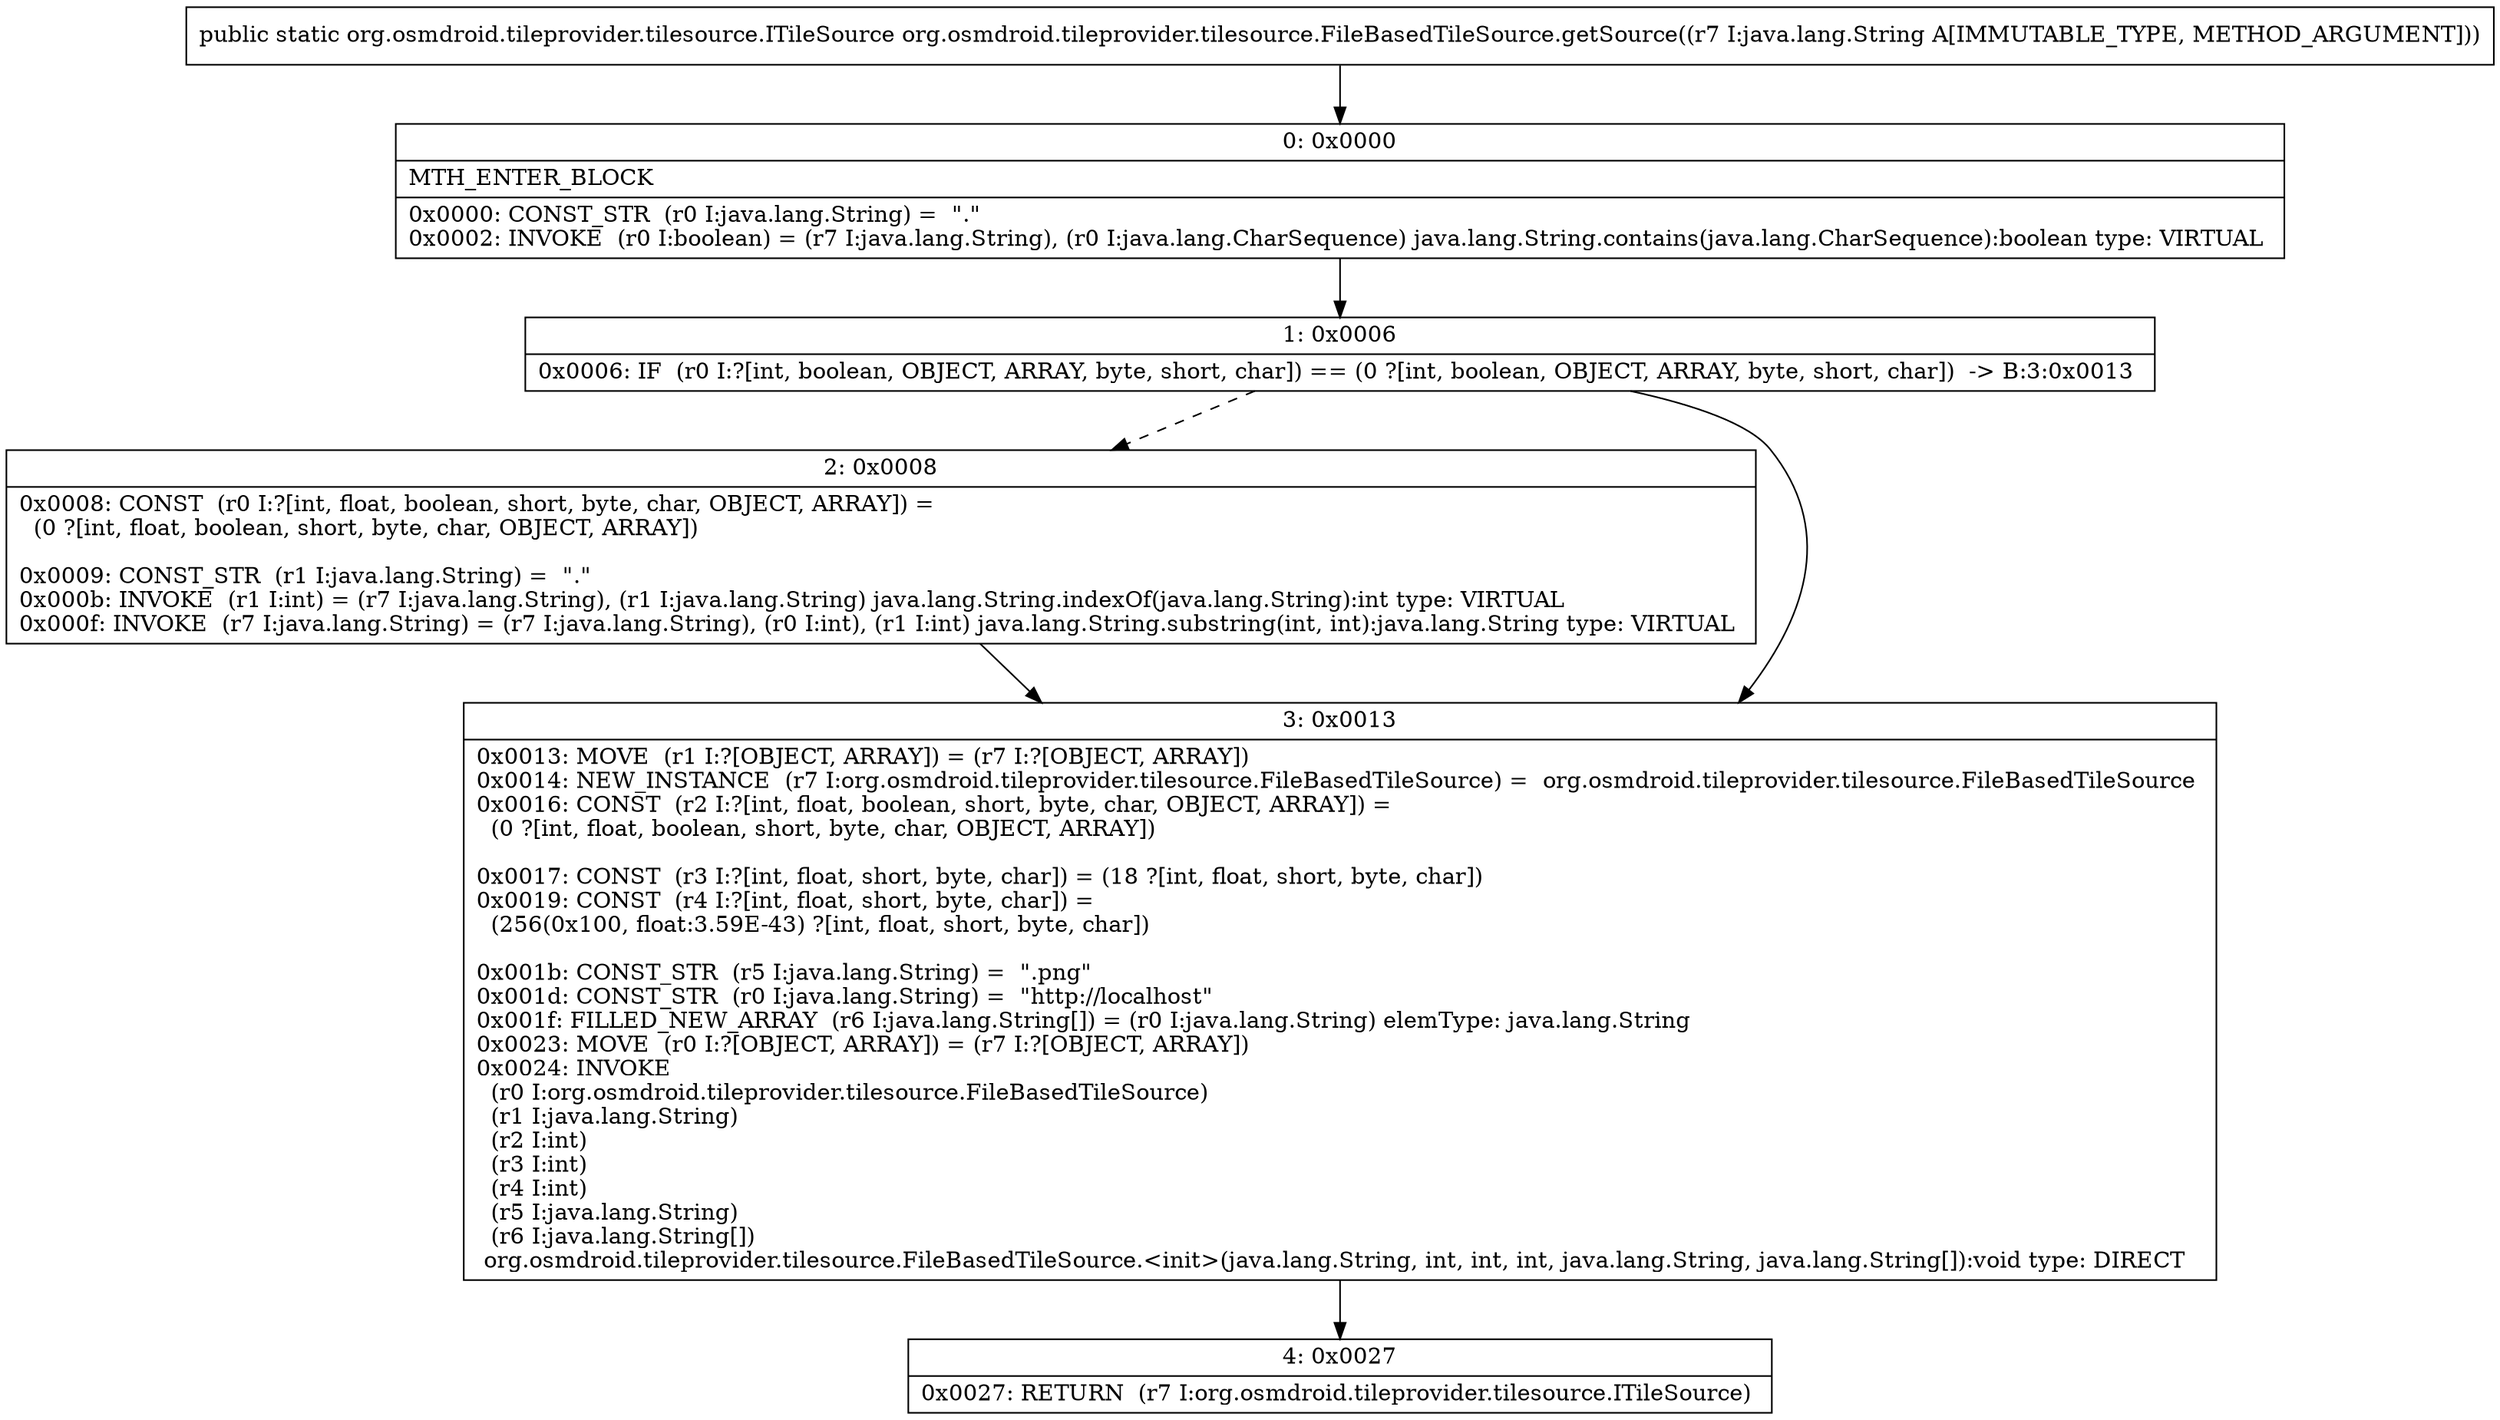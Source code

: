 digraph "CFG fororg.osmdroid.tileprovider.tilesource.FileBasedTileSource.getSource(Ljava\/lang\/String;)Lorg\/osmdroid\/tileprovider\/tilesource\/ITileSource;" {
Node_0 [shape=record,label="{0\:\ 0x0000|MTH_ENTER_BLOCK\l|0x0000: CONST_STR  (r0 I:java.lang.String) =  \".\" \l0x0002: INVOKE  (r0 I:boolean) = (r7 I:java.lang.String), (r0 I:java.lang.CharSequence) java.lang.String.contains(java.lang.CharSequence):boolean type: VIRTUAL \l}"];
Node_1 [shape=record,label="{1\:\ 0x0006|0x0006: IF  (r0 I:?[int, boolean, OBJECT, ARRAY, byte, short, char]) == (0 ?[int, boolean, OBJECT, ARRAY, byte, short, char])  \-\> B:3:0x0013 \l}"];
Node_2 [shape=record,label="{2\:\ 0x0008|0x0008: CONST  (r0 I:?[int, float, boolean, short, byte, char, OBJECT, ARRAY]) = \l  (0 ?[int, float, boolean, short, byte, char, OBJECT, ARRAY])\l \l0x0009: CONST_STR  (r1 I:java.lang.String) =  \".\" \l0x000b: INVOKE  (r1 I:int) = (r7 I:java.lang.String), (r1 I:java.lang.String) java.lang.String.indexOf(java.lang.String):int type: VIRTUAL \l0x000f: INVOKE  (r7 I:java.lang.String) = (r7 I:java.lang.String), (r0 I:int), (r1 I:int) java.lang.String.substring(int, int):java.lang.String type: VIRTUAL \l}"];
Node_3 [shape=record,label="{3\:\ 0x0013|0x0013: MOVE  (r1 I:?[OBJECT, ARRAY]) = (r7 I:?[OBJECT, ARRAY]) \l0x0014: NEW_INSTANCE  (r7 I:org.osmdroid.tileprovider.tilesource.FileBasedTileSource) =  org.osmdroid.tileprovider.tilesource.FileBasedTileSource \l0x0016: CONST  (r2 I:?[int, float, boolean, short, byte, char, OBJECT, ARRAY]) = \l  (0 ?[int, float, boolean, short, byte, char, OBJECT, ARRAY])\l \l0x0017: CONST  (r3 I:?[int, float, short, byte, char]) = (18 ?[int, float, short, byte, char]) \l0x0019: CONST  (r4 I:?[int, float, short, byte, char]) = \l  (256(0x100, float:3.59E\-43) ?[int, float, short, byte, char])\l \l0x001b: CONST_STR  (r5 I:java.lang.String) =  \".png\" \l0x001d: CONST_STR  (r0 I:java.lang.String) =  \"http:\/\/localhost\" \l0x001f: FILLED_NEW_ARRAY  (r6 I:java.lang.String[]) = (r0 I:java.lang.String) elemType: java.lang.String \l0x0023: MOVE  (r0 I:?[OBJECT, ARRAY]) = (r7 I:?[OBJECT, ARRAY]) \l0x0024: INVOKE  \l  (r0 I:org.osmdroid.tileprovider.tilesource.FileBasedTileSource)\l  (r1 I:java.lang.String)\l  (r2 I:int)\l  (r3 I:int)\l  (r4 I:int)\l  (r5 I:java.lang.String)\l  (r6 I:java.lang.String[])\l org.osmdroid.tileprovider.tilesource.FileBasedTileSource.\<init\>(java.lang.String, int, int, int, java.lang.String, java.lang.String[]):void type: DIRECT \l}"];
Node_4 [shape=record,label="{4\:\ 0x0027|0x0027: RETURN  (r7 I:org.osmdroid.tileprovider.tilesource.ITileSource) \l}"];
MethodNode[shape=record,label="{public static org.osmdroid.tileprovider.tilesource.ITileSource org.osmdroid.tileprovider.tilesource.FileBasedTileSource.getSource((r7 I:java.lang.String A[IMMUTABLE_TYPE, METHOD_ARGUMENT])) }"];
MethodNode -> Node_0;
Node_0 -> Node_1;
Node_1 -> Node_2[style=dashed];
Node_1 -> Node_3;
Node_2 -> Node_3;
Node_3 -> Node_4;
}

